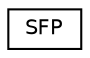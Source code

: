 digraph "Graphical Class Hierarchy"
{
 // LATEX_PDF_SIZE
  edge [fontname="Helvetica",fontsize="10",labelfontname="Helvetica",labelfontsize="10"];
  node [fontname="Helvetica",fontsize="10",shape=record];
  rankdir="LR";
  Node0 [label="SFP",height=0.2,width=0.4,color="black", fillcolor="white", style="filled",URL="$classsfp_1_1SFP.html",tooltip=" "];
}
